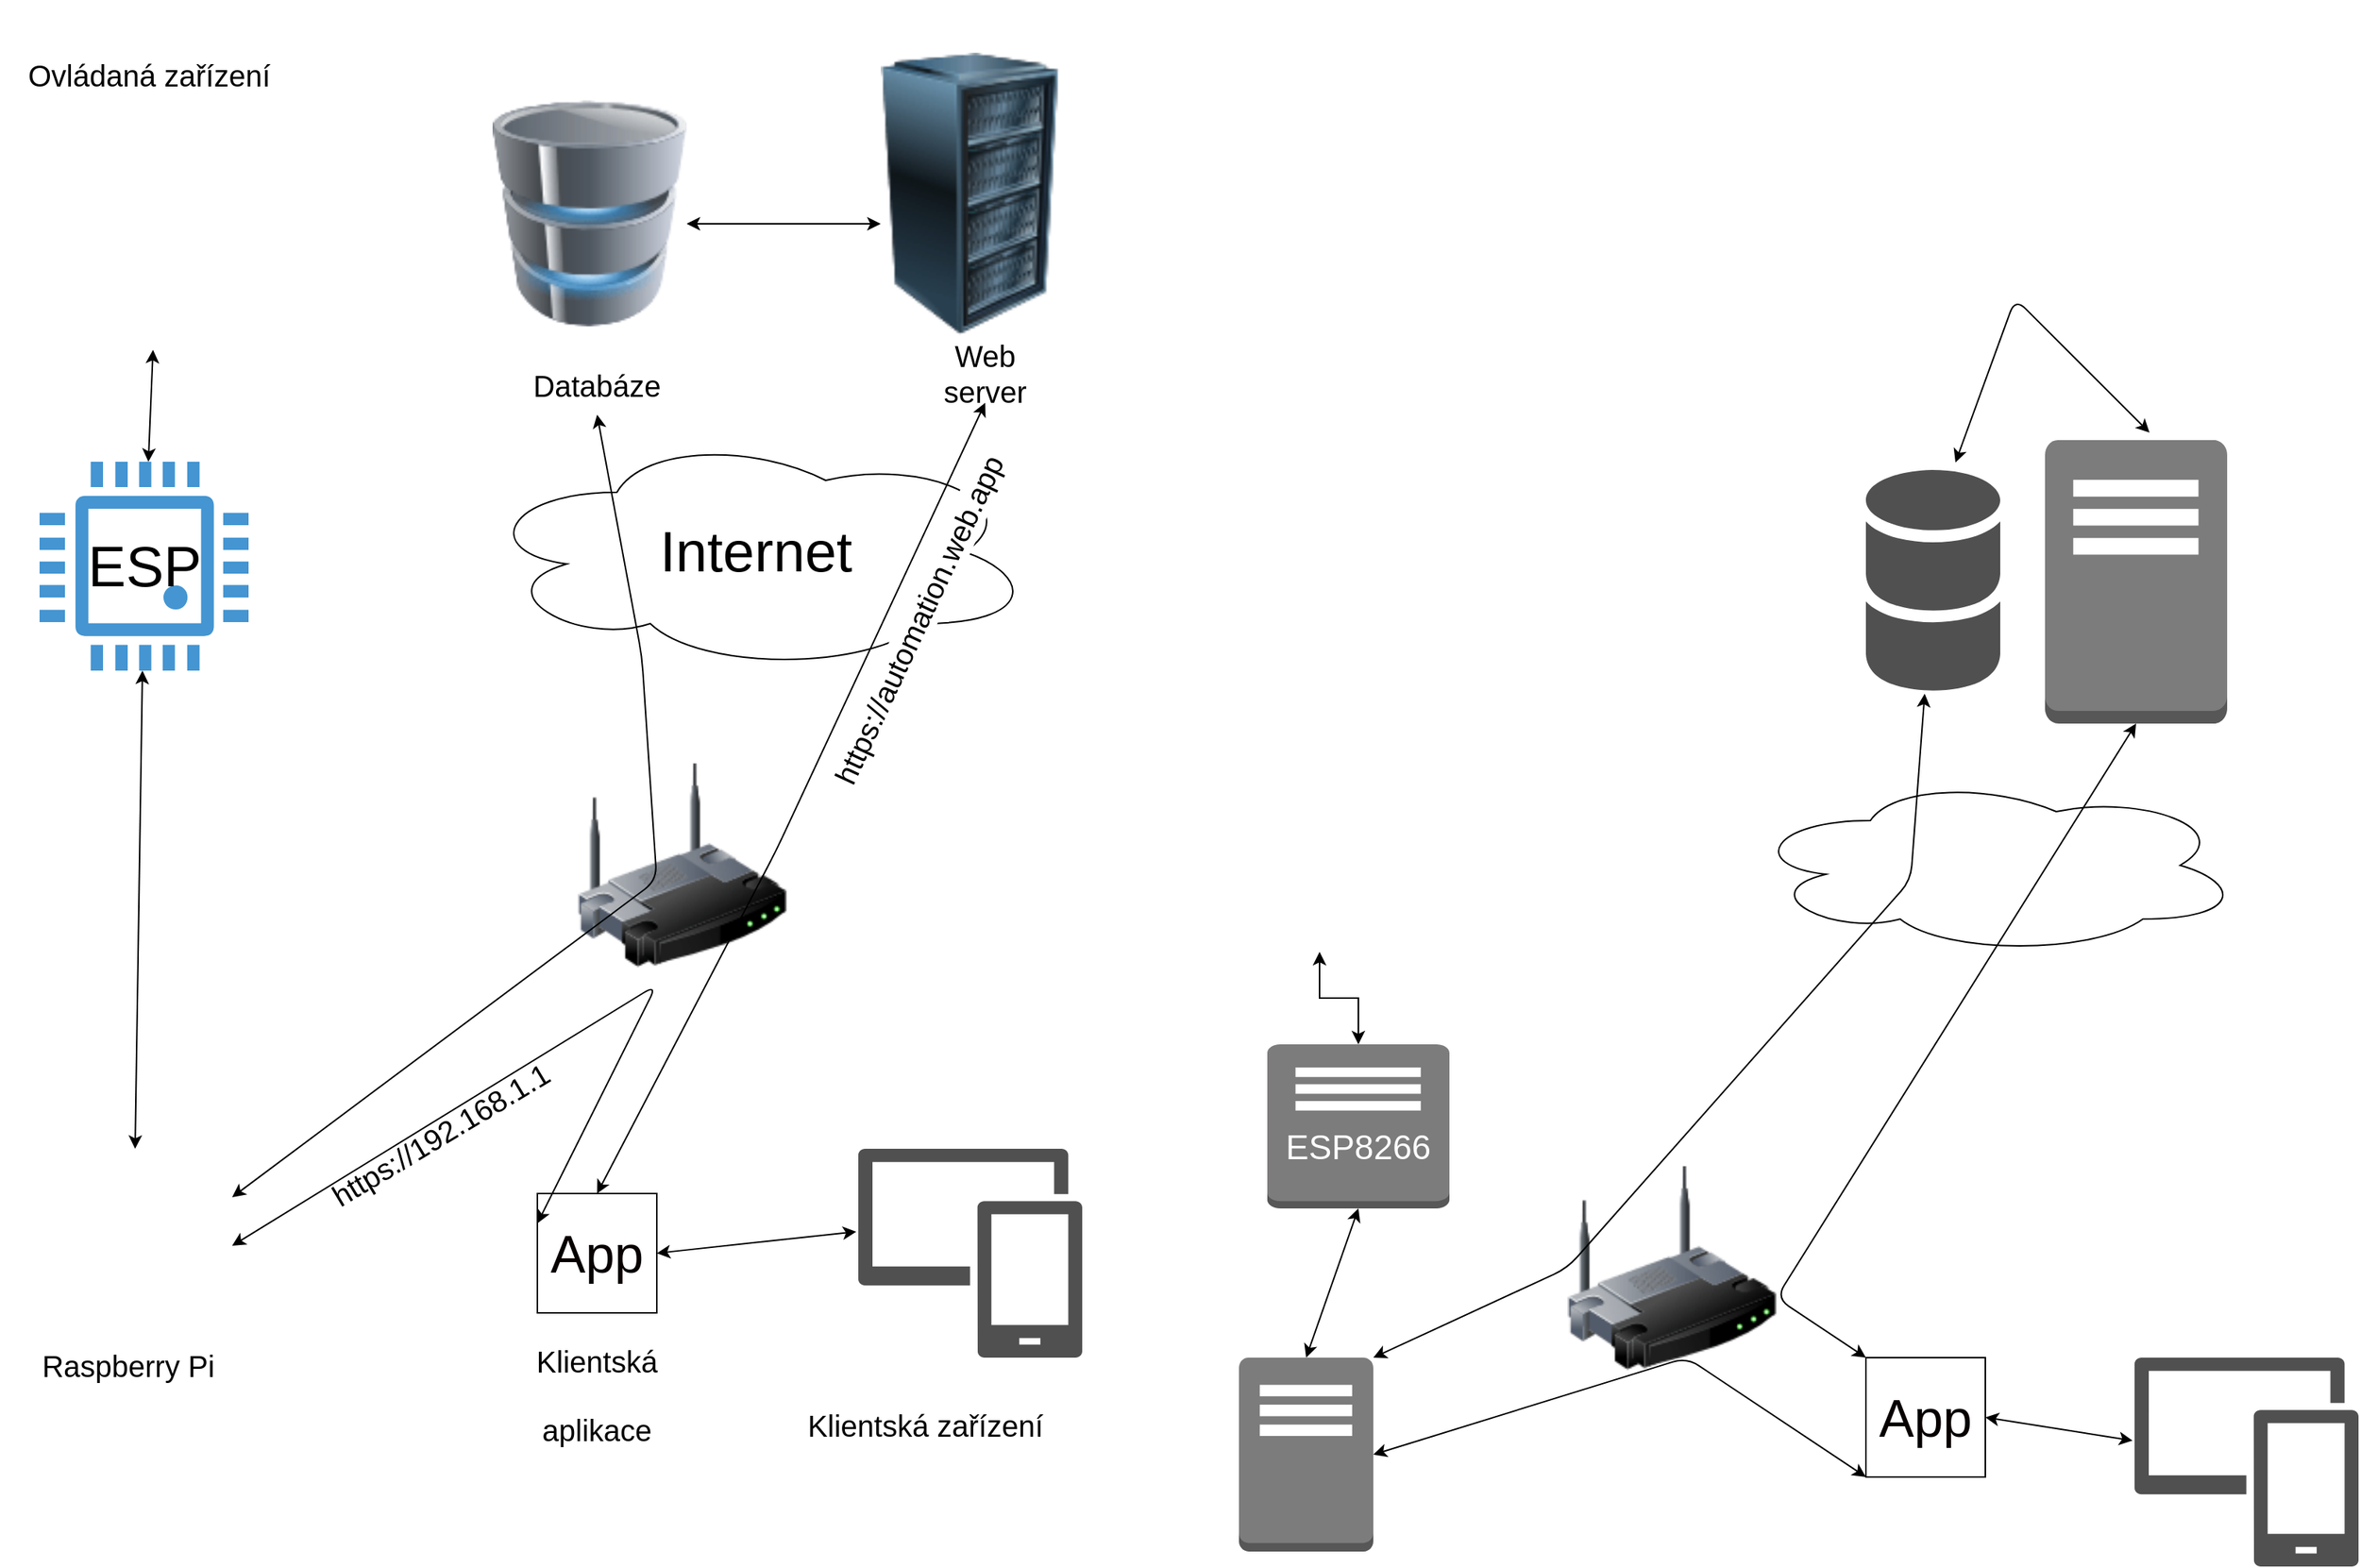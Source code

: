 <mxfile version="14.2.7" type="device"><diagram id="AwoNT7Hv7-rVZaFXerr2" name="Page-1"><mxGraphModel dx="1747" dy="801" grid="1" gridSize="10" guides="1" tooltips="1" connect="1" arrows="1" fold="1" page="1" pageScale="1" pageWidth="827" pageHeight="1169" math="0" shadow="0"><root><mxCell id="0"/><mxCell id="1" parent="0"/><mxCell id="PHMWzZYJ2btC1XSEuh4P-1" value="" style="shape=image;html=1;verticalAlign=top;verticalLabelPosition=bottom;labelBackgroundColor=#ffffff;imageAspect=0;aspect=fixed;image=https://cdn3.iconfinder.com/data/icons/linecons-free-vector-icons-pack/32/bulb-128.png" parent="1" vertex="1"><mxGeometry x="20" y="610" width="128" height="128" as="geometry"/></mxCell><mxCell id="PHMWzZYJ2btC1XSEuh4P-8" value="" style="group" parent="1" vertex="1" connectable="0"><mxGeometry x="30" y="1010" width="90" height="130" as="geometry"/></mxCell><mxCell id="PHMWzZYJ2btC1XSEuh4P-7" value="" style="outlineConnect=0;dashed=0;verticalLabelPosition=bottom;verticalAlign=top;align=center;html=1;shape=mxgraph.aws3.traditional_server;fillColor=#7D7C7C;gradientColor=none;" parent="PHMWzZYJ2btC1XSEuh4P-8" vertex="1"><mxGeometry width="90" height="130" as="geometry"/></mxCell><mxCell id="PHMWzZYJ2btC1XSEuh4P-5" value="" style="shape=image;html=1;verticalAlign=top;verticalLabelPosition=bottom;labelBackgroundColor=#ffffff;imageAspect=0;aspect=fixed;image=https://cdn4.iconfinder.com/data/icons/social-life/512/raspberry-pi-128.png" parent="PHMWzZYJ2btC1XSEuh4P-8" vertex="1"><mxGeometry x="11.8" y="61.58" width="68.2" height="68.2" as="geometry"/></mxCell><mxCell id="PHMWzZYJ2btC1XSEuh4P-9" value="" style="ellipse;shape=cloud;whiteSpace=wrap;html=1;" parent="1" vertex="1"><mxGeometry x="370" y="620" width="332" height="120" as="geometry"/></mxCell><mxCell id="PHMWzZYJ2btC1XSEuh4P-10" value="" style="group" parent="1" vertex="1" connectable="0"><mxGeometry x="570" y="395" width="122" height="190" as="geometry"/></mxCell><mxCell id="PHMWzZYJ2btC1XSEuh4P-11" value="" style="outlineConnect=0;dashed=0;verticalLabelPosition=bottom;verticalAlign=top;align=center;html=1;shape=mxgraph.aws3.traditional_server;fillColor=#7D7C7C;gradientColor=none;" parent="PHMWzZYJ2btC1XSEuh4P-10" vertex="1"><mxGeometry width="122" height="190" as="geometry"/></mxCell><mxCell id="PHMWzZYJ2btC1XSEuh4P-13" value="" style="shadow=0;dashed=0;html=1;strokeColor=none;fillColor=#505050;labelPosition=center;verticalLabelPosition=bottom;verticalAlign=top;outlineConnect=0;align=center;shape=mxgraph.office.databases.database_mini_2;" parent="1" vertex="1"><mxGeometry x="450" y="415" width="90" height="150" as="geometry"/></mxCell><mxCell id="PHMWzZYJ2btC1XSEuh4P-14" value="" style="image;html=1;image=img/lib/clip_art/networking/Wireless_Router_128x128.png" parent="1" vertex="1"><mxGeometry x="250" y="880" width="140" height="140" as="geometry"/></mxCell><mxCell id="PHMWzZYJ2btC1XSEuh4P-19" value="" style="pointerEvents=1;shadow=0;dashed=0;html=1;strokeColor=none;labelPosition=center;verticalLabelPosition=bottom;verticalAlign=top;align=center;fillColor=#505050;shape=mxgraph.mscae.intune.device_group" parent="1" vertex="1"><mxGeometry x="630" y="1010" width="150" height="140" as="geometry"/></mxCell><mxCell id="PHMWzZYJ2btC1XSEuh4P-20" value="" style="group" parent="1" vertex="1" connectable="0"><mxGeometry x="49" y="800" width="122" height="110" as="geometry"/></mxCell><mxCell id="PHMWzZYJ2btC1XSEuh4P-24" value="" style="group" parent="PHMWzZYJ2btC1XSEuh4P-20" vertex="1" connectable="0"><mxGeometry width="122" height="110" as="geometry"/></mxCell><mxCell id="PHMWzZYJ2btC1XSEuh4P-21" value="" style="outlineConnect=0;dashed=0;verticalLabelPosition=bottom;verticalAlign=top;align=center;html=1;shape=mxgraph.aws3.traditional_server;fillColor=#7D7C7C;gradientColor=none;" parent="PHMWzZYJ2btC1XSEuh4P-24" vertex="1"><mxGeometry width="122" height="110" as="geometry"/></mxCell><mxCell id="PHMWzZYJ2btC1XSEuh4P-22" value="&lt;font style=&quot;font-size: 23px&quot;&gt;ESP8266&lt;/font&gt;" style="text;html=1;strokeColor=none;fillColor=none;align=center;verticalAlign=middle;whiteSpace=wrap;rounded=0;fontColor=#FFFFFF;" parent="PHMWzZYJ2btC1XSEuh4P-24" vertex="1"><mxGeometry x="41" y="63.684" width="40" height="11.579" as="geometry"/></mxCell><mxCell id="PHMWzZYJ2btC1XSEuh4P-26" style="edgeStyle=orthogonalEdgeStyle;rounded=0;orthogonalLoop=1;jettySize=auto;html=1;exitX=0.5;exitY=0;exitDx=0;exitDy=0;exitPerimeter=0;entryX=0.5;entryY=1;entryDx=0;entryDy=0;fontColor=#FFFFFF;startArrow=classic;startFill=1;" parent="1" source="PHMWzZYJ2btC1XSEuh4P-21" target="PHMWzZYJ2btC1XSEuh4P-1" edge="1"><mxGeometry relative="1" as="geometry"/></mxCell><mxCell id="PHMWzZYJ2btC1XSEuh4P-27" value="" style="endArrow=classic;startArrow=classic;html=1;fontColor=#FFFFFF;" parent="1" target="PHMWzZYJ2btC1XSEuh4P-13" edge="1"><mxGeometry width="50" height="50" relative="1" as="geometry"><mxPoint x="120" y="1010" as="sourcePoint"/><mxPoint x="170" y="960" as="targetPoint"/><Array as="points"><mxPoint x="250" y="950"/><mxPoint x="480" y="690"/></Array></mxGeometry></mxCell><mxCell id="PHMWzZYJ2btC1XSEuh4P-28" value="" style="endArrow=classic;startArrow=classic;html=1;fontColor=#FFFFFF;exitX=0.5;exitY=0;exitDx=0;exitDy=0;exitPerimeter=0;entryX=0.5;entryY=1;entryDx=0;entryDy=0;entryPerimeter=0;" parent="1" source="PHMWzZYJ2btC1XSEuh4P-7" target="PHMWzZYJ2btC1XSEuh4P-21" edge="1"><mxGeometry width="50" height="50" relative="1" as="geometry"><mxPoint x="100" y="810" as="sourcePoint"/><mxPoint x="150" y="760" as="targetPoint"/></mxGeometry></mxCell><mxCell id="PHMWzZYJ2btC1XSEuh4P-29" value="" style="endArrow=classic;startArrow=classic;html=1;fontColor=#FFFFFF;entryX=0;entryY=1;entryDx=0;entryDy=0;exitX=1;exitY=0.5;exitDx=0;exitDy=0;exitPerimeter=0;" parent="1" source="PHMWzZYJ2btC1XSEuh4P-7" target="PHMWzZYJ2btC1XSEuh4P-32" edge="1"><mxGeometry width="50" height="50" relative="1" as="geometry"><mxPoint x="430" y="1100" as="sourcePoint"/><mxPoint x="340" y="1090" as="targetPoint"/><Array as="points"><mxPoint x="330" y="1010"/></Array></mxGeometry></mxCell><mxCell id="PHMWzZYJ2btC1XSEuh4P-35" value="" style="group" parent="1" vertex="1" connectable="0"><mxGeometry x="450" y="1010" width="80" height="80" as="geometry"/></mxCell><mxCell id="PHMWzZYJ2btC1XSEuh4P-32" value="" style="whiteSpace=wrap;html=1;aspect=fixed;fontColor=#FFFFFF;" parent="PHMWzZYJ2btC1XSEuh4P-35" vertex="1"><mxGeometry width="80" height="80" as="geometry"/></mxCell><mxCell id="PHMWzZYJ2btC1XSEuh4P-33" value="&lt;font color=&quot;#080000&quot; style=&quot;font-size: 35px;&quot;&gt;App&lt;/font&gt;" style="text;html=1;strokeColor=none;fillColor=none;align=center;verticalAlign=middle;whiteSpace=wrap;rounded=0;fontColor=#FFFFFF;fontSize=35;" parent="PHMWzZYJ2btC1XSEuh4P-35" vertex="1"><mxGeometry x="20" y="30" width="40" height="20" as="geometry"/></mxCell><mxCell id="PHMWzZYJ2btC1XSEuh4P-38" value="" style="endArrow=classic;startArrow=classic;html=1;fontSize=35;fontColor=#FFFFFF;entryX=0.5;entryY=1;entryDx=0;entryDy=0;entryPerimeter=0;exitX=0;exitY=0;exitDx=0;exitDy=0;" parent="1" source="PHMWzZYJ2btC1XSEuh4P-32" target="PHMWzZYJ2btC1XSEuh4P-11" edge="1"><mxGeometry width="50" height="50" relative="1" as="geometry"><mxPoint x="510" y="900" as="sourcePoint"/><mxPoint x="560" y="850" as="targetPoint"/><Array as="points"><mxPoint x="390" y="970"/></Array></mxGeometry></mxCell><mxCell id="PHMWzZYJ2btC1XSEuh4P-39" value="" style="endArrow=classic;startArrow=classic;html=1;fontSize=35;fontColor=#FFFFFF;entryX=-0.009;entryY=0.397;entryDx=0;entryDy=0;entryPerimeter=0;exitX=1;exitY=0.5;exitDx=0;exitDy=0;" parent="1" source="PHMWzZYJ2btC1XSEuh4P-32" target="PHMWzZYJ2btC1XSEuh4P-19" edge="1"><mxGeometry width="50" height="50" relative="1" as="geometry"><mxPoint x="320" y="1160" as="sourcePoint"/><mxPoint x="370" y="1110" as="targetPoint"/></mxGeometry></mxCell><mxCell id="PHMWzZYJ2btC1XSEuh4P-40" value="" style="endArrow=classic;startArrow=classic;html=1;fontSize=35;fontColor=#FFFFFF;" parent="1" edge="1"><mxGeometry width="50" height="50" relative="1" as="geometry"><mxPoint x="510" y="410" as="sourcePoint"/><mxPoint x="640" y="390" as="targetPoint"/><Array as="points"><mxPoint x="550" y="300"/></Array></mxGeometry></mxCell><mxCell id="LELvF1SCZAVeDuWh3BRU-10" value="" style="image;html=1;image=img/lib/clip_art/networking/Wireless_Router_128x128.png" vertex="1" parent="1"><mxGeometry x="-413" y="610" width="140" height="140" as="geometry"/></mxCell><mxCell id="LELvF1SCZAVeDuWh3BRU-17" value="" style="shape=image;html=1;verticalAlign=top;verticalLabelPosition=bottom;labelBackgroundColor=#ffffff;imageAspect=0;aspect=fixed;image=https://cdn4.iconfinder.com/data/icons/logos-and-brands/512/272_Raspberry_Pi_logo-128.png;fontSize=28;" vertex="1" parent="1"><mxGeometry x="-774.49" y="870" width="130" height="130" as="geometry"/></mxCell><mxCell id="LELvF1SCZAVeDuWh3BRU-21" value="" style="pointerEvents=1;shadow=0;dashed=0;html=1;strokeColor=none;labelPosition=center;verticalLabelPosition=bottom;verticalAlign=top;align=center;fillColor=#505050;shape=mxgraph.mscae.intune.device_group" vertex="1" parent="1"><mxGeometry x="-225" y="870" width="150" height="140" as="geometry"/></mxCell><mxCell id="LELvF1SCZAVeDuWh3BRU-22" value="" style="group" vertex="1" connectable="0" parent="1"><mxGeometry x="-440" y="900" width="80" height="80" as="geometry"/></mxCell><mxCell id="LELvF1SCZAVeDuWh3BRU-23" value="" style="whiteSpace=wrap;html=1;aspect=fixed;fontColor=#FFFFFF;" vertex="1" parent="LELvF1SCZAVeDuWh3BRU-22"><mxGeometry width="80" height="80" as="geometry"/></mxCell><mxCell id="LELvF1SCZAVeDuWh3BRU-24" value="&lt;font color=&quot;#080000&quot; style=&quot;font-size: 35px;&quot;&gt;App&lt;/font&gt;" style="text;html=1;strokeColor=none;fillColor=none;align=center;verticalAlign=middle;whiteSpace=wrap;rounded=0;fontColor=#FFFFFF;fontSize=35;" vertex="1" parent="LELvF1SCZAVeDuWh3BRU-22"><mxGeometry x="20" y="30" width="40" height="20" as="geometry"/></mxCell><mxCell id="LELvF1SCZAVeDuWh3BRU-25" value="" style="endArrow=classic;startArrow=classic;html=1;fontSize=35;fontColor=#FFFFFF;entryX=-0.009;entryY=0.397;entryDx=0;entryDy=0;entryPerimeter=0;exitX=1;exitY=0.5;exitDx=0;exitDy=0;" edge="1" parent="1" source="LELvF1SCZAVeDuWh3BRU-23" target="LELvF1SCZAVeDuWh3BRU-21"><mxGeometry width="50" height="50" relative="1" as="geometry"><mxPoint x="-500" y="1160" as="sourcePoint"/><mxPoint x="-450" y="1110" as="targetPoint"/></mxGeometry></mxCell><mxCell id="LELvF1SCZAVeDuWh3BRU-30" value="" style="group" vertex="1" connectable="0" parent="1"><mxGeometry x="-800.0" y="180.0" width="340" height="369.51" as="geometry"/></mxCell><mxCell id="LELvF1SCZAVeDuWh3BRU-16" value="" style="shape=image;html=1;verticalAlign=top;verticalLabelPosition=bottom;labelBackgroundColor=#ffffff;imageAspect=0;aspect=fixed;image=https://cdn1.iconfinder.com/data/icons/icons-for-a-site-1/64/advantage_creation-128.png;fontSize=28;rotation=-45;" vertex="1" parent="LELvF1SCZAVeDuWh3BRU-30"><mxGeometry x="38.51" y="-0.0" width="128" height="128" as="geometry"/></mxCell><mxCell id="LELvF1SCZAVeDuWh3BRU-19" value="" style="group" vertex="1" connectable="0" parent="LELvF1SCZAVeDuWh3BRU-30"><mxGeometry x="26.51" y="229.51" width="140" height="140" as="geometry"/></mxCell><mxCell id="LELvF1SCZAVeDuWh3BRU-13" value="" style="pointerEvents=1;shadow=0;dashed=0;html=1;strokeColor=none;fillColor=#4495D1;labelPosition=center;verticalLabelPosition=bottom;verticalAlign=top;align=center;outlineConnect=0;shape=mxgraph.veeam.cpu;fontSize=28;" vertex="1" parent="LELvF1SCZAVeDuWh3BRU-19"><mxGeometry width="140" height="140" as="geometry"/></mxCell><mxCell id="LELvF1SCZAVeDuWh3BRU-18" value="ESP" style="text;html=1;strokeColor=none;fillColor=none;align=center;verticalAlign=middle;whiteSpace=wrap;rounded=0;fontSize=38;" vertex="1" parent="LELvF1SCZAVeDuWh3BRU-19"><mxGeometry x="30" y="50" width="80" height="40" as="geometry"/></mxCell><mxCell id="LELvF1SCZAVeDuWh3BRU-20" value="" style="endArrow=classic;startArrow=classic;html=1;fontSize=38;entryX=0;entryY=1;entryDx=0;entryDy=0;" edge="1" parent="LELvF1SCZAVeDuWh3BRU-30" source="LELvF1SCZAVeDuWh3BRU-13" target="LELvF1SCZAVeDuWh3BRU-16"><mxGeometry width="50" height="50" relative="1" as="geometry"><mxPoint x="86.51" y="189.51" as="sourcePoint"/><mxPoint x="216.51" y="109.51" as="targetPoint"/></mxGeometry></mxCell><mxCell id="LELvF1SCZAVeDuWh3BRU-31" value="" style="endArrow=classic;startArrow=classic;html=1;fontSize=38;exitX=0.5;exitY=0;exitDx=0;exitDy=0;" edge="1" parent="1" source="LELvF1SCZAVeDuWh3BRU-17" target="LELvF1SCZAVeDuWh3BRU-13"><mxGeometry width="50" height="50" relative="1" as="geometry"><mxPoint x="-740" y="760" as="sourcePoint"/><mxPoint x="-690" y="710" as="targetPoint"/></mxGeometry></mxCell><mxCell id="LELvF1SCZAVeDuWh3BRU-34" value="" style="endArrow=classic;startArrow=classic;html=1;fontSize=38;entryX=0;entryY=0.25;entryDx=0;entryDy=0;exitX=1;exitY=0.5;exitDx=0;exitDy=0;" edge="1" parent="1" source="LELvF1SCZAVeDuWh3BRU-17" target="LELvF1SCZAVeDuWh3BRU-23"><mxGeometry width="50" height="50" relative="1" as="geometry"><mxPoint x="-540" y="1070" as="sourcePoint"/><mxPoint x="-490" y="1020" as="targetPoint"/><Array as="points"><mxPoint x="-360" y="760"/></Array></mxGeometry></mxCell><mxCell id="LELvF1SCZAVeDuWh3BRU-35" value="&lt;font style=&quot;font-size: 20px&quot;&gt;Klientská zařízení&lt;/font&gt;" style="text;html=1;strokeColor=none;fillColor=none;align=center;verticalAlign=middle;whiteSpace=wrap;rounded=0;fontSize=38;" vertex="1" parent="1"><mxGeometry x="-280" y="1035" width="200" height="30" as="geometry"/></mxCell><mxCell id="LELvF1SCZAVeDuWh3BRU-36" value="&lt;font style=&quot;font-size: 20px&quot;&gt;Klientská aplikace&lt;/font&gt;" style="text;html=1;strokeColor=none;fillColor=none;align=center;verticalAlign=middle;whiteSpace=wrap;rounded=0;fontSize=38;" vertex="1" parent="1"><mxGeometry x="-470" y="990" width="140" height="80" as="geometry"/></mxCell><mxCell id="LELvF1SCZAVeDuWh3BRU-37" value="&lt;font style=&quot;font-size: 20px&quot;&gt;Raspberry Pi&lt;/font&gt;" style="text;html=1;strokeColor=none;fillColor=none;align=center;verticalAlign=middle;whiteSpace=wrap;rounded=0;fontSize=38;" vertex="1" parent="1"><mxGeometry x="-784.49" y="1000" width="140" height="20" as="geometry"/></mxCell><mxCell id="LELvF1SCZAVeDuWh3BRU-38" value="&lt;span style=&quot;font-size: 20px&quot;&gt;Ovládaná zařízení&lt;br&gt;&lt;/span&gt;" style="text;html=1;strokeColor=none;fillColor=none;align=center;verticalAlign=middle;whiteSpace=wrap;rounded=0;fontSize=38;" vertex="1" parent="1"><mxGeometry x="-800.0" y="120.0" width="200" height="50" as="geometry"/></mxCell><mxCell id="LELvF1SCZAVeDuWh3BRU-28" value="" style="group" vertex="1" connectable="0" parent="1"><mxGeometry x="-480" y="100" width="730" height="599.5" as="geometry"/></mxCell><mxCell id="LELvF1SCZAVeDuWh3BRU-4" value="" style="endArrow=classic;startArrow=classic;html=1;" edge="1" parent="LELvF1SCZAVeDuWh3BRU-28"><mxGeometry width="50" height="50" relative="1" as="geometry"><mxPoint x="140" y="150" as="sourcePoint"/><mxPoint x="270" y="150" as="targetPoint"/></mxGeometry></mxCell><mxCell id="LELvF1SCZAVeDuWh3BRU-26" value="" style="group" vertex="1" connectable="0" parent="LELvF1SCZAVeDuWh3BRU-28"><mxGeometry x="270" y="20" width="320" height="250" as="geometry"/></mxCell><mxCell id="LELvF1SCZAVeDuWh3BRU-1" value="" style="image;html=1;image=img/lib/clip_art/computers/Server_Rack_128x128.png" vertex="1" parent="LELvF1SCZAVeDuWh3BRU-26"><mxGeometry width="120" height="220" as="geometry"/></mxCell><mxCell id="LELvF1SCZAVeDuWh3BRU-7" value="Web server" style="text;html=1;strokeColor=none;fillColor=none;align=center;verticalAlign=middle;whiteSpace=wrap;rounded=0;fontSize=20;" vertex="1" parent="LELvF1SCZAVeDuWh3BRU-26"><mxGeometry x="30" y="210" width="80" height="40" as="geometry"/></mxCell><mxCell id="LELvF1SCZAVeDuWh3BRU-27" value="" style="group" vertex="1" connectable="0" parent="LELvF1SCZAVeDuWh3BRU-28"><mxGeometry width="730" height="599.5" as="geometry"/></mxCell><mxCell id="LELvF1SCZAVeDuWh3BRU-40" value="" style="ellipse;shape=cloud;whiteSpace=wrap;html=1;fontSize=38;" vertex="1" parent="LELvF1SCZAVeDuWh3BRU-27"><mxGeometry y="290" width="373" height="160" as="geometry"/></mxCell><mxCell id="LELvF1SCZAVeDuWh3BRU-2" value="" style="image;html=1;image=img/lib/clip_art/computers/Database_128x128.png" vertex="1" parent="LELvF1SCZAVeDuWh3BRU-27"><mxGeometry x="10" y="8" width="130" height="270" as="geometry"/></mxCell><mxCell id="LELvF1SCZAVeDuWh3BRU-5" value="Databáze" style="text;html=1;strokeColor=none;fillColor=none;align=center;verticalAlign=middle;whiteSpace=wrap;rounded=0;fontSize=20;" vertex="1" parent="LELvF1SCZAVeDuWh3BRU-27"><mxGeometry x="40" y="238" width="80" height="40" as="geometry"/></mxCell><mxCell id="LELvF1SCZAVeDuWh3BRU-41" value="Internet" style="text;html=1;strokeColor=none;fillColor=none;align=center;verticalAlign=middle;whiteSpace=wrap;rounded=0;fontSize=38;" vertex="1" parent="LELvF1SCZAVeDuWh3BRU-27"><mxGeometry x="118" y="345" width="137" height="50" as="geometry"/></mxCell><mxCell id="LELvF1SCZAVeDuWh3BRU-43" value="https://automation.web.app" style="text;html=1;strokeColor=none;fillColor=none;align=center;verticalAlign=middle;whiteSpace=wrap;rounded=0;fontSize=20;rotation=295;labelBackgroundColor=#ffffff;" vertex="1" parent="LELvF1SCZAVeDuWh3BRU-27"><mxGeometry x="220" y="395" width="150" height="40" as="geometry"/></mxCell><mxCell id="LELvF1SCZAVeDuWh3BRU-32" value="" style="endArrow=classic;startArrow=classic;html=1;fontSize=38;exitX=1;exitY=0.25;exitDx=0;exitDy=0;entryX=0.5;entryY=1;entryDx=0;entryDy=0;" edge="1" parent="1" source="LELvF1SCZAVeDuWh3BRU-17" target="LELvF1SCZAVeDuWh3BRU-5"><mxGeometry width="50" height="50" relative="1" as="geometry"><mxPoint x="-450" y="870" as="sourcePoint"/><mxPoint x="-390" y="360" as="targetPoint"/><Array as="points"><mxPoint x="-360" y="690"/><mxPoint x="-370" y="540"/></Array></mxGeometry></mxCell><mxCell id="LELvF1SCZAVeDuWh3BRU-33" value="" style="endArrow=classic;startArrow=classic;html=1;fontSize=38;entryX=0.5;entryY=1;entryDx=0;entryDy=0;exitX=0.5;exitY=0;exitDx=0;exitDy=0;" edge="1" parent="1" source="LELvF1SCZAVeDuWh3BRU-23" target="LELvF1SCZAVeDuWh3BRU-7"><mxGeometry width="50" height="50" relative="1" as="geometry"><mxPoint x="-490" y="970" as="sourcePoint"/><mxPoint x="-440" y="920" as="targetPoint"/><Array as="points"><mxPoint x="-280" y="670"/></Array></mxGeometry></mxCell><mxCell id="LELvF1SCZAVeDuWh3BRU-42" value="https://192.168.1.1" style="text;html=1;strokeColor=none;fillColor=none;align=center;verticalAlign=middle;whiteSpace=wrap;rounded=0;fontSize=20;rotation=329;" vertex="1" parent="1"><mxGeometry x="-580" y="840" width="150" height="40" as="geometry"/></mxCell></root></mxGraphModel></diagram></mxfile>